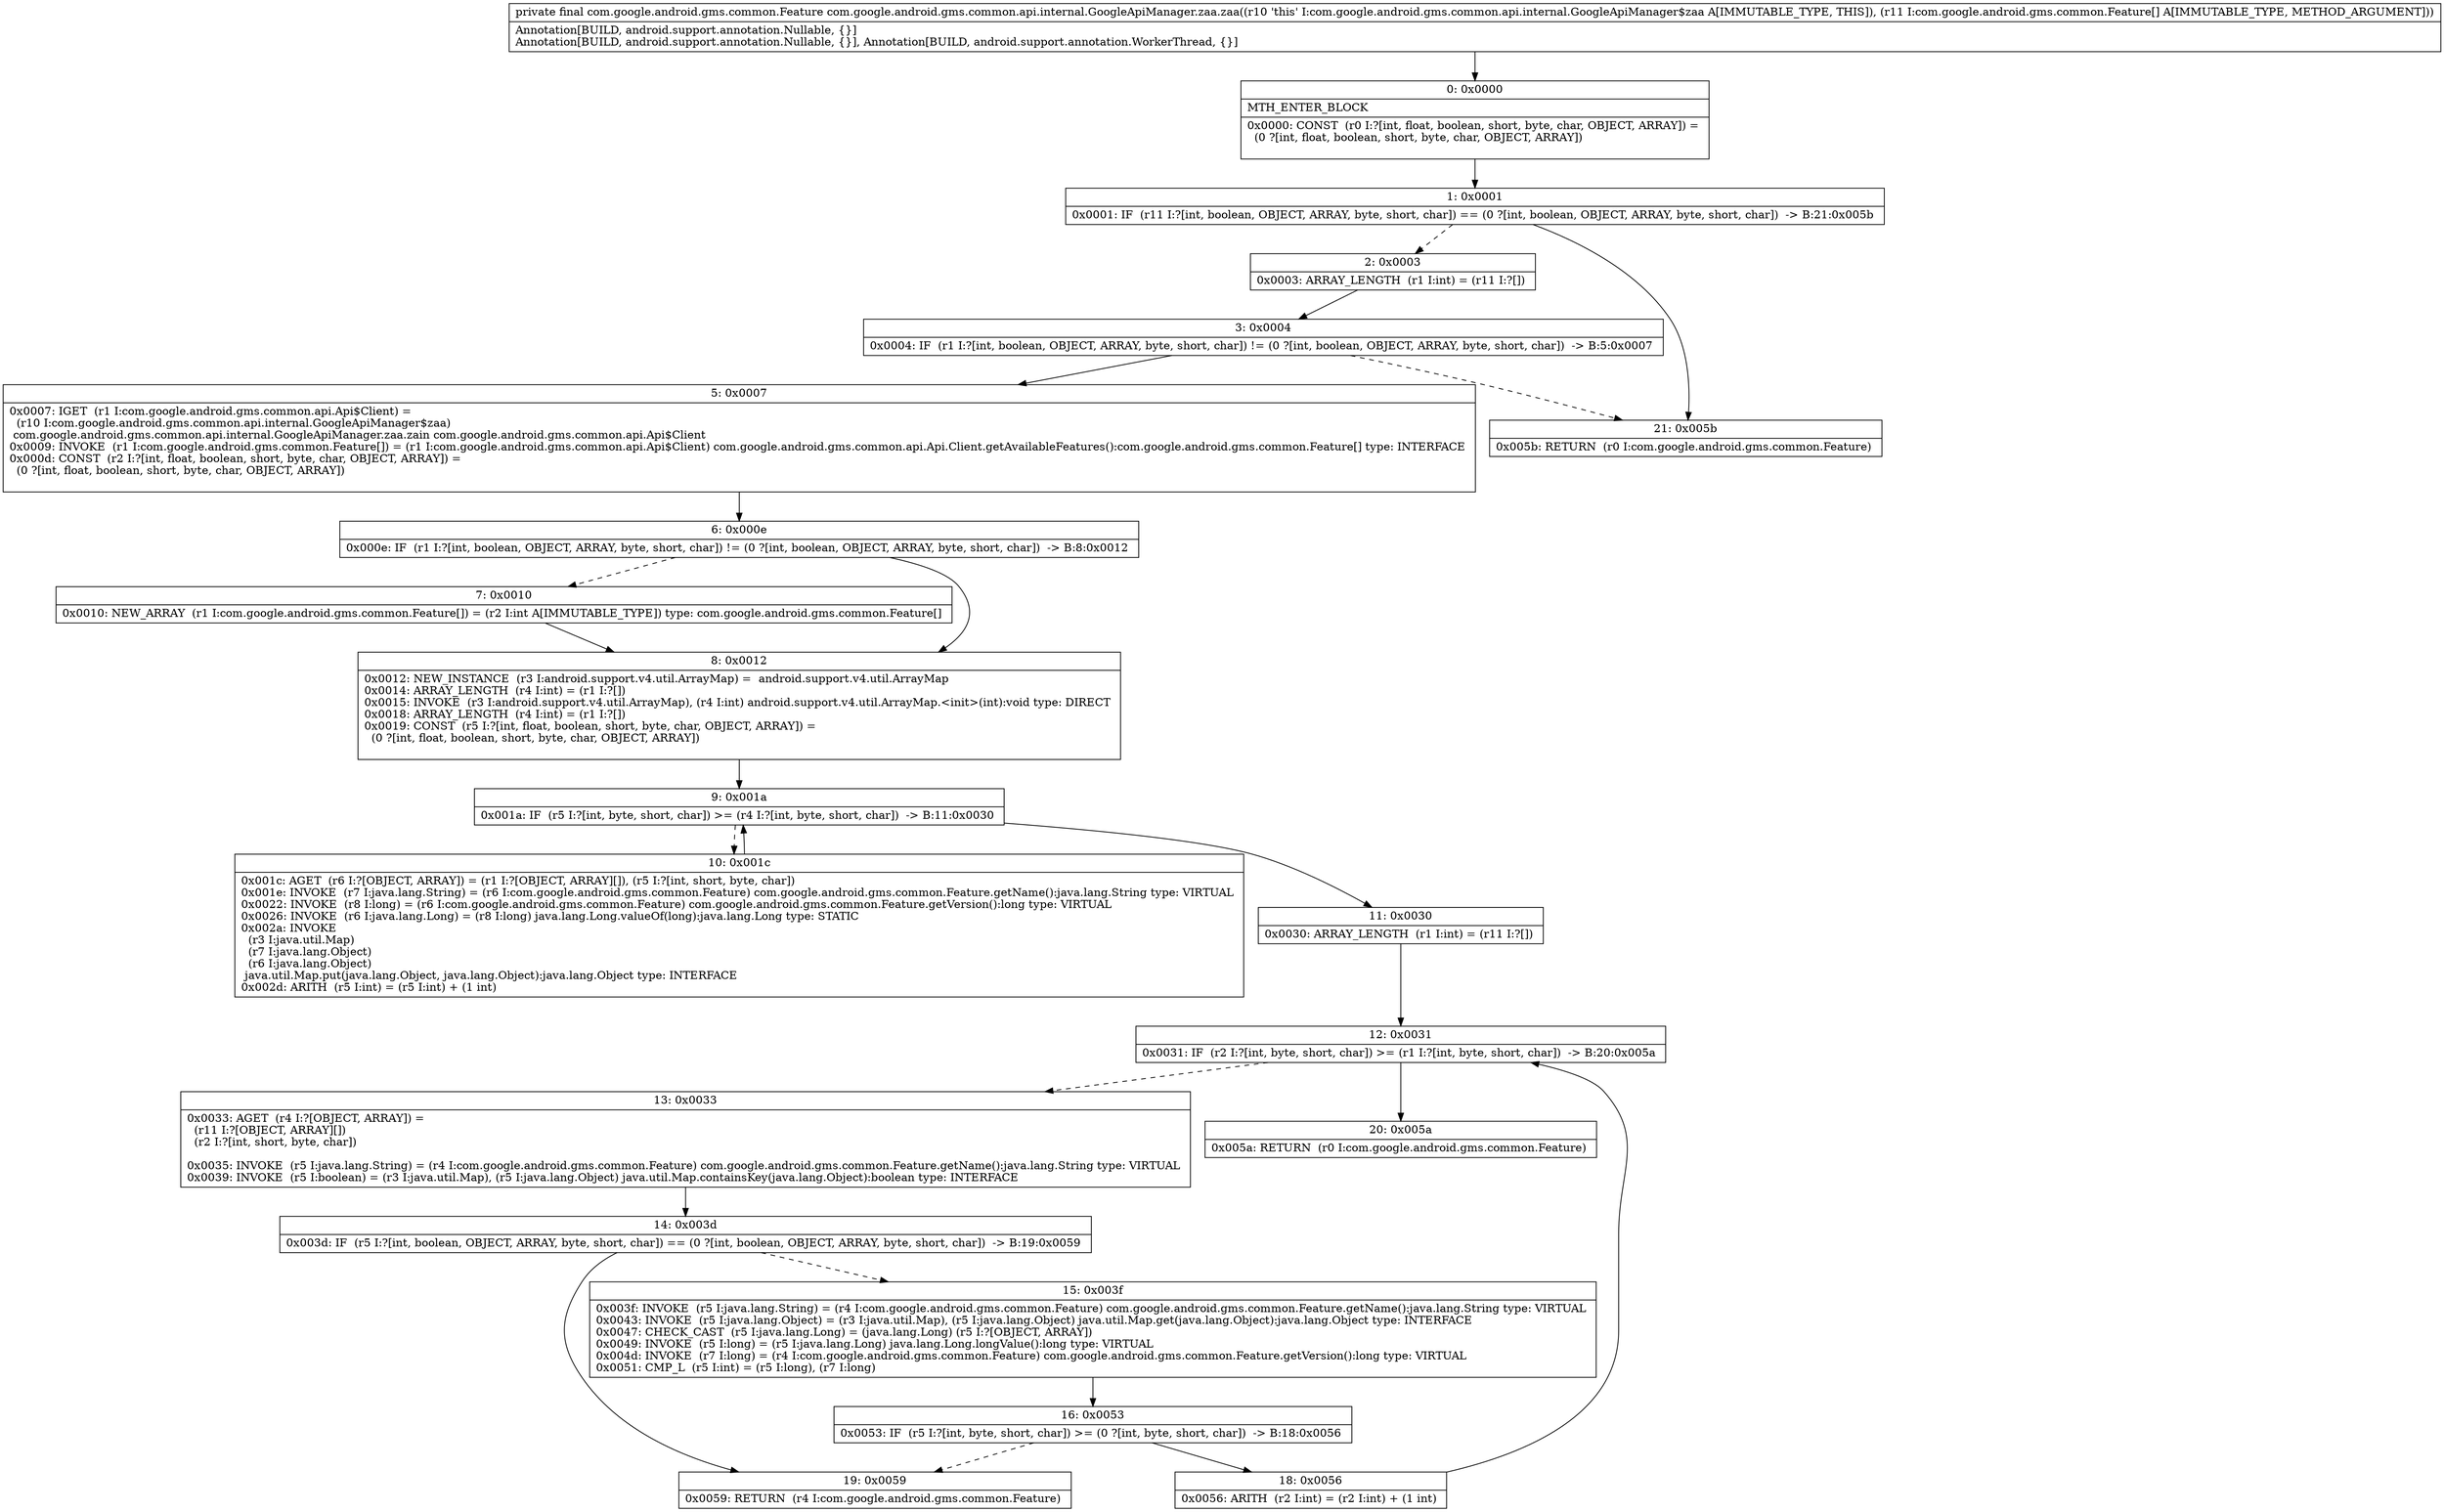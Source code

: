 digraph "CFG forcom.google.android.gms.common.api.internal.GoogleApiManager.zaa.zaa([Lcom\/google\/android\/gms\/common\/Feature;)Lcom\/google\/android\/gms\/common\/Feature;" {
Node_0 [shape=record,label="{0\:\ 0x0000|MTH_ENTER_BLOCK\l|0x0000: CONST  (r0 I:?[int, float, boolean, short, byte, char, OBJECT, ARRAY]) = \l  (0 ?[int, float, boolean, short, byte, char, OBJECT, ARRAY])\l \l}"];
Node_1 [shape=record,label="{1\:\ 0x0001|0x0001: IF  (r11 I:?[int, boolean, OBJECT, ARRAY, byte, short, char]) == (0 ?[int, boolean, OBJECT, ARRAY, byte, short, char])  \-\> B:21:0x005b \l}"];
Node_2 [shape=record,label="{2\:\ 0x0003|0x0003: ARRAY_LENGTH  (r1 I:int) = (r11 I:?[]) \l}"];
Node_3 [shape=record,label="{3\:\ 0x0004|0x0004: IF  (r1 I:?[int, boolean, OBJECT, ARRAY, byte, short, char]) != (0 ?[int, boolean, OBJECT, ARRAY, byte, short, char])  \-\> B:5:0x0007 \l}"];
Node_5 [shape=record,label="{5\:\ 0x0007|0x0007: IGET  (r1 I:com.google.android.gms.common.api.Api$Client) = \l  (r10 I:com.google.android.gms.common.api.internal.GoogleApiManager$zaa)\l com.google.android.gms.common.api.internal.GoogleApiManager.zaa.zain com.google.android.gms.common.api.Api$Client \l0x0009: INVOKE  (r1 I:com.google.android.gms.common.Feature[]) = (r1 I:com.google.android.gms.common.api.Api$Client) com.google.android.gms.common.api.Api.Client.getAvailableFeatures():com.google.android.gms.common.Feature[] type: INTERFACE \l0x000d: CONST  (r2 I:?[int, float, boolean, short, byte, char, OBJECT, ARRAY]) = \l  (0 ?[int, float, boolean, short, byte, char, OBJECT, ARRAY])\l \l}"];
Node_6 [shape=record,label="{6\:\ 0x000e|0x000e: IF  (r1 I:?[int, boolean, OBJECT, ARRAY, byte, short, char]) != (0 ?[int, boolean, OBJECT, ARRAY, byte, short, char])  \-\> B:8:0x0012 \l}"];
Node_7 [shape=record,label="{7\:\ 0x0010|0x0010: NEW_ARRAY  (r1 I:com.google.android.gms.common.Feature[]) = (r2 I:int A[IMMUTABLE_TYPE]) type: com.google.android.gms.common.Feature[] \l}"];
Node_8 [shape=record,label="{8\:\ 0x0012|0x0012: NEW_INSTANCE  (r3 I:android.support.v4.util.ArrayMap) =  android.support.v4.util.ArrayMap \l0x0014: ARRAY_LENGTH  (r4 I:int) = (r1 I:?[]) \l0x0015: INVOKE  (r3 I:android.support.v4.util.ArrayMap), (r4 I:int) android.support.v4.util.ArrayMap.\<init\>(int):void type: DIRECT \l0x0018: ARRAY_LENGTH  (r4 I:int) = (r1 I:?[]) \l0x0019: CONST  (r5 I:?[int, float, boolean, short, byte, char, OBJECT, ARRAY]) = \l  (0 ?[int, float, boolean, short, byte, char, OBJECT, ARRAY])\l \l}"];
Node_9 [shape=record,label="{9\:\ 0x001a|0x001a: IF  (r5 I:?[int, byte, short, char]) \>= (r4 I:?[int, byte, short, char])  \-\> B:11:0x0030 \l}"];
Node_10 [shape=record,label="{10\:\ 0x001c|0x001c: AGET  (r6 I:?[OBJECT, ARRAY]) = (r1 I:?[OBJECT, ARRAY][]), (r5 I:?[int, short, byte, char]) \l0x001e: INVOKE  (r7 I:java.lang.String) = (r6 I:com.google.android.gms.common.Feature) com.google.android.gms.common.Feature.getName():java.lang.String type: VIRTUAL \l0x0022: INVOKE  (r8 I:long) = (r6 I:com.google.android.gms.common.Feature) com.google.android.gms.common.Feature.getVersion():long type: VIRTUAL \l0x0026: INVOKE  (r6 I:java.lang.Long) = (r8 I:long) java.lang.Long.valueOf(long):java.lang.Long type: STATIC \l0x002a: INVOKE  \l  (r3 I:java.util.Map)\l  (r7 I:java.lang.Object)\l  (r6 I:java.lang.Object)\l java.util.Map.put(java.lang.Object, java.lang.Object):java.lang.Object type: INTERFACE \l0x002d: ARITH  (r5 I:int) = (r5 I:int) + (1 int) \l}"];
Node_11 [shape=record,label="{11\:\ 0x0030|0x0030: ARRAY_LENGTH  (r1 I:int) = (r11 I:?[]) \l}"];
Node_12 [shape=record,label="{12\:\ 0x0031|0x0031: IF  (r2 I:?[int, byte, short, char]) \>= (r1 I:?[int, byte, short, char])  \-\> B:20:0x005a \l}"];
Node_13 [shape=record,label="{13\:\ 0x0033|0x0033: AGET  (r4 I:?[OBJECT, ARRAY]) = \l  (r11 I:?[OBJECT, ARRAY][])\l  (r2 I:?[int, short, byte, char])\l \l0x0035: INVOKE  (r5 I:java.lang.String) = (r4 I:com.google.android.gms.common.Feature) com.google.android.gms.common.Feature.getName():java.lang.String type: VIRTUAL \l0x0039: INVOKE  (r5 I:boolean) = (r3 I:java.util.Map), (r5 I:java.lang.Object) java.util.Map.containsKey(java.lang.Object):boolean type: INTERFACE \l}"];
Node_14 [shape=record,label="{14\:\ 0x003d|0x003d: IF  (r5 I:?[int, boolean, OBJECT, ARRAY, byte, short, char]) == (0 ?[int, boolean, OBJECT, ARRAY, byte, short, char])  \-\> B:19:0x0059 \l}"];
Node_15 [shape=record,label="{15\:\ 0x003f|0x003f: INVOKE  (r5 I:java.lang.String) = (r4 I:com.google.android.gms.common.Feature) com.google.android.gms.common.Feature.getName():java.lang.String type: VIRTUAL \l0x0043: INVOKE  (r5 I:java.lang.Object) = (r3 I:java.util.Map), (r5 I:java.lang.Object) java.util.Map.get(java.lang.Object):java.lang.Object type: INTERFACE \l0x0047: CHECK_CAST  (r5 I:java.lang.Long) = (java.lang.Long) (r5 I:?[OBJECT, ARRAY]) \l0x0049: INVOKE  (r5 I:long) = (r5 I:java.lang.Long) java.lang.Long.longValue():long type: VIRTUAL \l0x004d: INVOKE  (r7 I:long) = (r4 I:com.google.android.gms.common.Feature) com.google.android.gms.common.Feature.getVersion():long type: VIRTUAL \l0x0051: CMP_L  (r5 I:int) = (r5 I:long), (r7 I:long) \l}"];
Node_16 [shape=record,label="{16\:\ 0x0053|0x0053: IF  (r5 I:?[int, byte, short, char]) \>= (0 ?[int, byte, short, char])  \-\> B:18:0x0056 \l}"];
Node_18 [shape=record,label="{18\:\ 0x0056|0x0056: ARITH  (r2 I:int) = (r2 I:int) + (1 int) \l}"];
Node_19 [shape=record,label="{19\:\ 0x0059|0x0059: RETURN  (r4 I:com.google.android.gms.common.Feature) \l}"];
Node_20 [shape=record,label="{20\:\ 0x005a|0x005a: RETURN  (r0 I:com.google.android.gms.common.Feature) \l}"];
Node_21 [shape=record,label="{21\:\ 0x005b|0x005b: RETURN  (r0 I:com.google.android.gms.common.Feature) \l}"];
MethodNode[shape=record,label="{private final com.google.android.gms.common.Feature com.google.android.gms.common.api.internal.GoogleApiManager.zaa.zaa((r10 'this' I:com.google.android.gms.common.api.internal.GoogleApiManager$zaa A[IMMUTABLE_TYPE, THIS]), (r11 I:com.google.android.gms.common.Feature[] A[IMMUTABLE_TYPE, METHOD_ARGUMENT]))  | Annotation[BUILD, android.support.annotation.Nullable, \{\}]\lAnnotation[BUILD, android.support.annotation.Nullable, \{\}], Annotation[BUILD, android.support.annotation.WorkerThread, \{\}]\l}"];
MethodNode -> Node_0;
Node_0 -> Node_1;
Node_1 -> Node_2[style=dashed];
Node_1 -> Node_21;
Node_2 -> Node_3;
Node_3 -> Node_5;
Node_3 -> Node_21[style=dashed];
Node_5 -> Node_6;
Node_6 -> Node_7[style=dashed];
Node_6 -> Node_8;
Node_7 -> Node_8;
Node_8 -> Node_9;
Node_9 -> Node_10[style=dashed];
Node_9 -> Node_11;
Node_10 -> Node_9;
Node_11 -> Node_12;
Node_12 -> Node_13[style=dashed];
Node_12 -> Node_20;
Node_13 -> Node_14;
Node_14 -> Node_15[style=dashed];
Node_14 -> Node_19;
Node_15 -> Node_16;
Node_16 -> Node_18;
Node_16 -> Node_19[style=dashed];
Node_18 -> Node_12;
}

